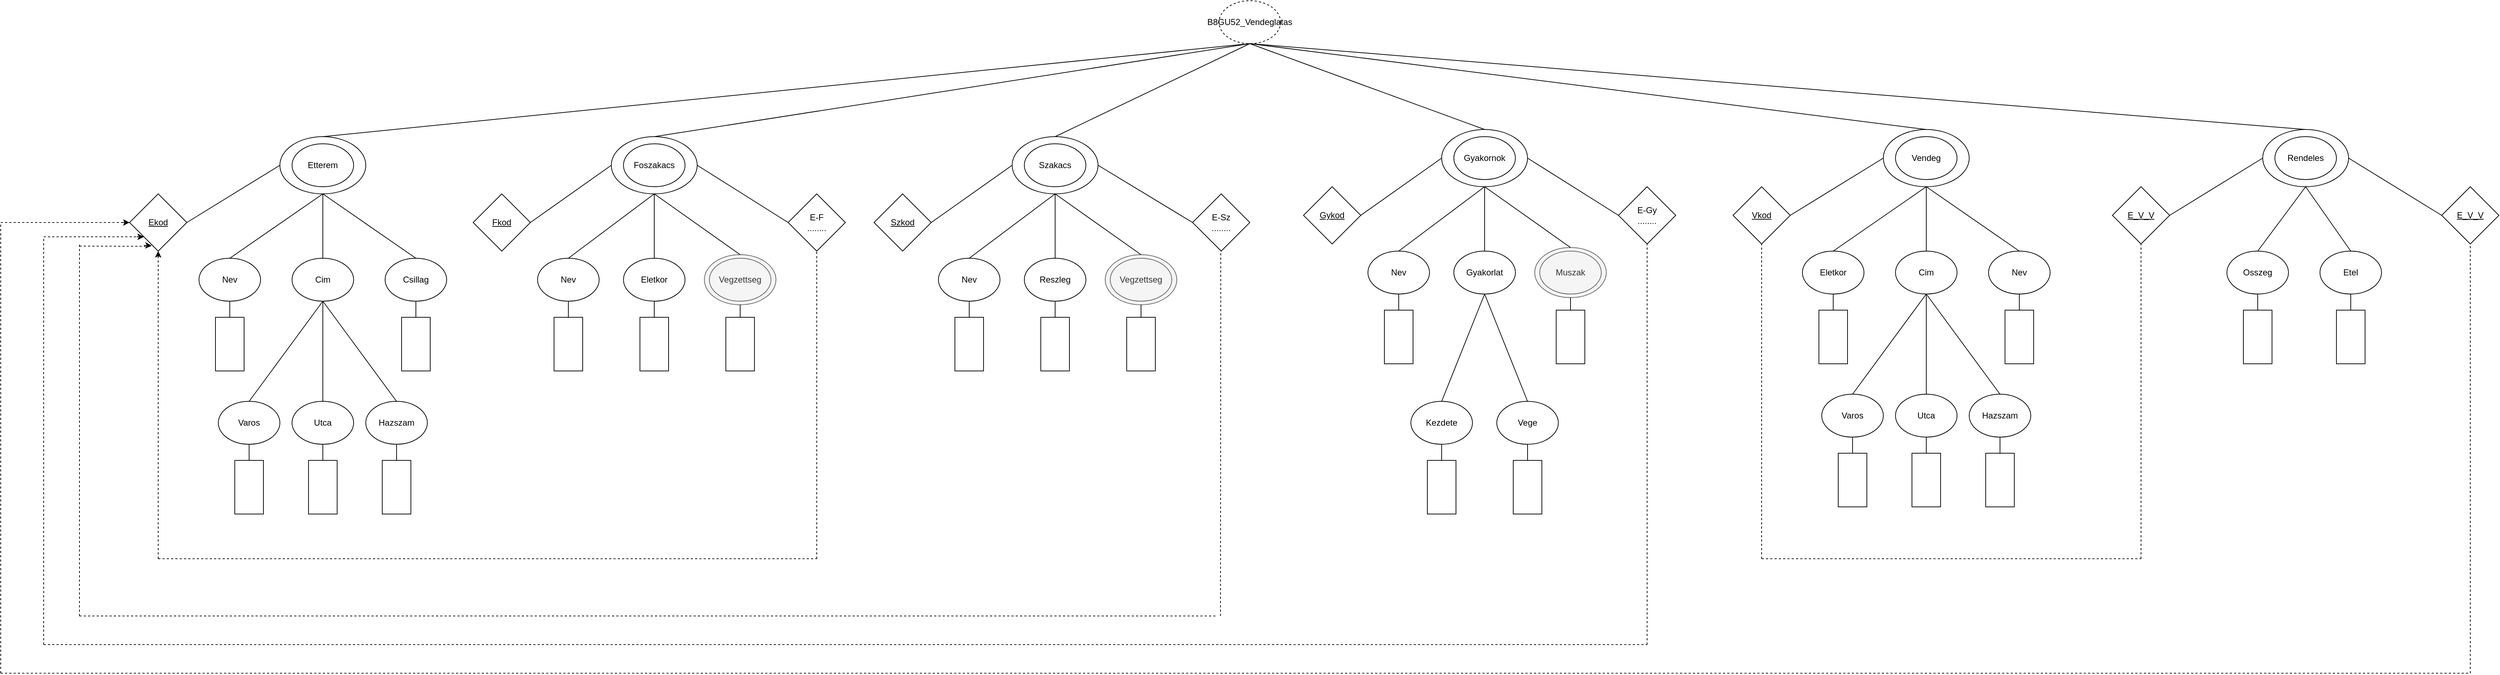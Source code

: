 <mxfile version="24.7.16">
  <diagram name="Page-1" id="vm6YEh82oOrSYQvgDtT3">
    <mxGraphModel dx="3475" dy="2425" grid="1" gridSize="10" guides="1" tooltips="1" connect="1" arrows="1" fold="1" page="1" pageScale="1" pageWidth="850" pageHeight="1100" math="0" shadow="0">
      <root>
        <mxCell id="0" />
        <mxCell id="1" parent="0" />
        <mxCell id="AZUPCOziI6SF9PpO8oum-77" value="Vegzettseg" style="ellipse;whiteSpace=wrap;html=1;shadow=0;fillColor=#f5f5f5;fontColor=#333333;strokeColor=#666666;" vertex="1" parent="1">
          <mxGeometry x="1073" y="295" width="100" height="70" as="geometry" />
        </mxCell>
        <mxCell id="AZUPCOziI6SF9PpO8oum-73" value="Vegzettseg" style="ellipse;whiteSpace=wrap;html=1;shadow=0;fillColor=#f5f5f5;fontColor=#333333;strokeColor=#666666;" vertex="1" parent="1">
          <mxGeometry x="513" y="295" width="100" height="70" as="geometry" />
        </mxCell>
        <mxCell id="AZUPCOziI6SF9PpO8oum-45" value="" style="ellipse;whiteSpace=wrap;html=1;" vertex="1" parent="1">
          <mxGeometry x="383" y="130" width="120" height="80" as="geometry" />
        </mxCell>
        <mxCell id="AZUPCOziI6SF9PpO8oum-28" value="" style="ellipse;whiteSpace=wrap;html=1;" vertex="1" parent="1">
          <mxGeometry x="-80" y="130" width="120" height="80" as="geometry" />
        </mxCell>
        <mxCell id="AZUPCOziI6SF9PpO8oum-1" value="B8GU52_Vendeglatas" style="ellipse;whiteSpace=wrap;html=1;dashed=1;" vertex="1" parent="1">
          <mxGeometry x="1232" y="-60" width="86" height="60" as="geometry" />
        </mxCell>
        <mxCell id="AZUPCOziI6SF9PpO8oum-3" value="&lt;u&gt;Ekod&lt;/u&gt;" style="rhombus;whiteSpace=wrap;html=1;" vertex="1" parent="1">
          <mxGeometry x="-290" y="210" width="80" height="80" as="geometry" />
        </mxCell>
        <mxCell id="AZUPCOziI6SF9PpO8oum-7" value="" style="rounded=0;whiteSpace=wrap;html=1;rotation=90;" vertex="1" parent="1">
          <mxGeometry x="-187.5" y="400" width="75" height="40" as="geometry" />
        </mxCell>
        <mxCell id="AZUPCOziI6SF9PpO8oum-12" value="Etterem" style="ellipse;whiteSpace=wrap;html=1;perimeterSpacing=0;strokeColor=default;" vertex="1" parent="1">
          <mxGeometry x="-63" y="140" width="86" height="60" as="geometry" />
        </mxCell>
        <mxCell id="AZUPCOziI6SF9PpO8oum-13" value="Nev" style="ellipse;whiteSpace=wrap;html=1;" vertex="1" parent="1">
          <mxGeometry x="-193" y="300" width="86" height="60" as="geometry" />
        </mxCell>
        <mxCell id="AZUPCOziI6SF9PpO8oum-14" value="Cim" style="ellipse;whiteSpace=wrap;html=1;" vertex="1" parent="1">
          <mxGeometry x="-63" y="300" width="86" height="60" as="geometry" />
        </mxCell>
        <mxCell id="AZUPCOziI6SF9PpO8oum-15" value="Csillag" style="ellipse;whiteSpace=wrap;html=1;" vertex="1" parent="1">
          <mxGeometry x="67" y="300" width="86" height="60" as="geometry" />
        </mxCell>
        <mxCell id="AZUPCOziI6SF9PpO8oum-16" value="Varos" style="ellipse;whiteSpace=wrap;html=1;" vertex="1" parent="1">
          <mxGeometry x="-166" y="500" width="86" height="60" as="geometry" />
        </mxCell>
        <mxCell id="AZUPCOziI6SF9PpO8oum-17" value="Utca" style="ellipse;whiteSpace=wrap;html=1;" vertex="1" parent="1">
          <mxGeometry x="-63" y="500" width="86" height="60" as="geometry" />
        </mxCell>
        <mxCell id="AZUPCOziI6SF9PpO8oum-18" value="Hazszam" style="ellipse;whiteSpace=wrap;html=1;" vertex="1" parent="1">
          <mxGeometry x="40" y="500" width="86" height="60" as="geometry" />
        </mxCell>
        <mxCell id="AZUPCOziI6SF9PpO8oum-19" value="" style="rounded=0;whiteSpace=wrap;html=1;rotation=90;" vertex="1" parent="1">
          <mxGeometry x="72.5" y="400" width="75" height="40" as="geometry" />
        </mxCell>
        <mxCell id="AZUPCOziI6SF9PpO8oum-20" value="" style="rounded=0;whiteSpace=wrap;html=1;rotation=90;" vertex="1" parent="1">
          <mxGeometry x="-160.5" y="600" width="75" height="40" as="geometry" />
        </mxCell>
        <mxCell id="AZUPCOziI6SF9PpO8oum-21" value="" style="rounded=0;whiteSpace=wrap;html=1;rotation=90;" vertex="1" parent="1">
          <mxGeometry x="-57.5" y="600" width="75" height="40" as="geometry" />
        </mxCell>
        <mxCell id="AZUPCOziI6SF9PpO8oum-22" value="" style="rounded=0;whiteSpace=wrap;html=1;rotation=90;" vertex="1" parent="1">
          <mxGeometry x="45.5" y="600" width="75" height="40" as="geometry" />
        </mxCell>
        <mxCell id="AZUPCOziI6SF9PpO8oum-24" value="" style="endArrow=none;html=1;rounded=0;entryX=0.5;entryY=1;entryDx=0;entryDy=0;exitX=0.5;exitY=0;exitDx=0;exitDy=0;" edge="1" parent="1" source="AZUPCOziI6SF9PpO8oum-28" target="AZUPCOziI6SF9PpO8oum-1">
          <mxGeometry width="50" height="50" relative="1" as="geometry">
            <mxPoint x="60" y="280" as="sourcePoint" />
            <mxPoint x="110" y="230" as="targetPoint" />
          </mxGeometry>
        </mxCell>
        <mxCell id="AZUPCOziI6SF9PpO8oum-29" value="" style="endArrow=none;html=1;rounded=0;exitX=0.5;exitY=0;exitDx=0;exitDy=0;entryX=0.5;entryY=1;entryDx=0;entryDy=0;" edge="1" parent="1" source="AZUPCOziI6SF9PpO8oum-13" target="AZUPCOziI6SF9PpO8oum-28">
          <mxGeometry width="50" height="50" relative="1" as="geometry">
            <mxPoint x="-20" y="280" as="sourcePoint" />
            <mxPoint x="30" y="230" as="targetPoint" />
          </mxGeometry>
        </mxCell>
        <mxCell id="AZUPCOziI6SF9PpO8oum-30" value="" style="endArrow=none;html=1;rounded=0;" edge="1" parent="1" source="AZUPCOziI6SF9PpO8oum-14">
          <mxGeometry width="50" height="50" relative="1" as="geometry">
            <mxPoint x="-30" y="290" as="sourcePoint" />
            <mxPoint x="-20" y="210" as="targetPoint" />
          </mxGeometry>
        </mxCell>
        <mxCell id="AZUPCOziI6SF9PpO8oum-31" value="" style="endArrow=none;html=1;rounded=0;entryX=0.5;entryY=1;entryDx=0;entryDy=0;exitX=0.5;exitY=0;exitDx=0;exitDy=0;" edge="1" parent="1" source="AZUPCOziI6SF9PpO8oum-15" target="AZUPCOziI6SF9PpO8oum-28">
          <mxGeometry width="50" height="50" relative="1" as="geometry">
            <mxPoint x="40" y="280" as="sourcePoint" />
            <mxPoint x="90" y="230" as="targetPoint" />
          </mxGeometry>
        </mxCell>
        <mxCell id="AZUPCOziI6SF9PpO8oum-32" value="" style="endArrow=none;html=1;rounded=0;entryX=0.5;entryY=1;entryDx=0;entryDy=0;exitX=0;exitY=0.5;exitDx=0;exitDy=0;" edge="1" parent="1" source="AZUPCOziI6SF9PpO8oum-7" target="AZUPCOziI6SF9PpO8oum-13">
          <mxGeometry width="50" height="50" relative="1" as="geometry">
            <mxPoint x="-270" y="440" as="sourcePoint" />
            <mxPoint x="-220" y="390" as="targetPoint" />
          </mxGeometry>
        </mxCell>
        <mxCell id="AZUPCOziI6SF9PpO8oum-33" value="" style="endArrow=none;html=1;rounded=0;entryX=0.5;entryY=1;entryDx=0;entryDy=0;exitX=0.5;exitY=0;exitDx=0;exitDy=0;" edge="1" parent="1" source="AZUPCOziI6SF9PpO8oum-17" target="AZUPCOziI6SF9PpO8oum-14">
          <mxGeometry width="50" height="50" relative="1" as="geometry">
            <mxPoint x="-30" y="450" as="sourcePoint" />
            <mxPoint x="20" y="400" as="targetPoint" />
          </mxGeometry>
        </mxCell>
        <mxCell id="AZUPCOziI6SF9PpO8oum-34" value="" style="endArrow=none;html=1;rounded=0;entryX=0.5;entryY=1;entryDx=0;entryDy=0;exitX=0;exitY=0.5;exitDx=0;exitDy=0;" edge="1" parent="1" source="AZUPCOziI6SF9PpO8oum-19" target="AZUPCOziI6SF9PpO8oum-15">
          <mxGeometry width="50" height="50" relative="1" as="geometry">
            <mxPoint x="20" y="460" as="sourcePoint" />
            <mxPoint x="70" y="410" as="targetPoint" />
          </mxGeometry>
        </mxCell>
        <mxCell id="AZUPCOziI6SF9PpO8oum-35" value="" style="endArrow=none;html=1;rounded=0;entryX=0.5;entryY=1;entryDx=0;entryDy=0;exitX=0;exitY=0.5;exitDx=0;exitDy=0;" edge="1" parent="1" source="AZUPCOziI6SF9PpO8oum-20" target="AZUPCOziI6SF9PpO8oum-16">
          <mxGeometry width="50" height="50" relative="1" as="geometry">
            <mxPoint x="-250" y="540" as="sourcePoint" />
            <mxPoint x="-200" y="490" as="targetPoint" />
          </mxGeometry>
        </mxCell>
        <mxCell id="AZUPCOziI6SF9PpO8oum-36" value="" style="endArrow=none;html=1;rounded=0;entryX=0.5;entryY=1;entryDx=0;entryDy=0;exitX=0;exitY=0.5;exitDx=0;exitDy=0;" edge="1" parent="1" source="AZUPCOziI6SF9PpO8oum-21" target="AZUPCOziI6SF9PpO8oum-17">
          <mxGeometry width="50" height="50" relative="1" as="geometry">
            <mxPoint x="-110" y="680" as="sourcePoint" />
            <mxPoint x="-60" y="630" as="targetPoint" />
          </mxGeometry>
        </mxCell>
        <mxCell id="AZUPCOziI6SF9PpO8oum-37" value="" style="endArrow=none;html=1;rounded=0;entryX=0.5;entryY=1;entryDx=0;entryDy=0;exitX=0;exitY=0.5;exitDx=0;exitDy=0;" edge="1" parent="1" source="AZUPCOziI6SF9PpO8oum-22" target="AZUPCOziI6SF9PpO8oum-18">
          <mxGeometry width="50" height="50" relative="1" as="geometry">
            <mxPoint x="130" y="690" as="sourcePoint" />
            <mxPoint x="180" y="640" as="targetPoint" />
          </mxGeometry>
        </mxCell>
        <mxCell id="AZUPCOziI6SF9PpO8oum-38" value="" style="endArrow=none;html=1;rounded=0;entryX=0;entryY=0.5;entryDx=0;entryDy=0;exitX=1;exitY=0.5;exitDx=0;exitDy=0;" edge="1" parent="1" source="AZUPCOziI6SF9PpO8oum-3" target="AZUPCOziI6SF9PpO8oum-28">
          <mxGeometry width="50" height="50" relative="1" as="geometry">
            <mxPoint x="-175" y="240" as="sourcePoint" />
            <mxPoint x="-125" y="190" as="targetPoint" />
          </mxGeometry>
        </mxCell>
        <mxCell id="AZUPCOziI6SF9PpO8oum-40" value="Foszakacs" style="ellipse;whiteSpace=wrap;html=1;" vertex="1" parent="1">
          <mxGeometry x="400" y="140" width="86" height="60" as="geometry" />
        </mxCell>
        <mxCell id="AZUPCOziI6SF9PpO8oum-41" value="&lt;u&gt;Fkod&lt;/u&gt;" style="rhombus;whiteSpace=wrap;html=1;" vertex="1" parent="1">
          <mxGeometry x="190" y="210" width="80" height="80" as="geometry" />
        </mxCell>
        <mxCell id="AZUPCOziI6SF9PpO8oum-42" value="Nev" style="ellipse;whiteSpace=wrap;html=1;" vertex="1" parent="1">
          <mxGeometry x="280" y="300" width="86" height="60" as="geometry" />
        </mxCell>
        <mxCell id="AZUPCOziI6SF9PpO8oum-43" value="Eletkor" style="ellipse;whiteSpace=wrap;html=1;" vertex="1" parent="1">
          <mxGeometry x="400" y="300" width="86" height="60" as="geometry" />
        </mxCell>
        <mxCell id="AZUPCOziI6SF9PpO8oum-44" value="Vegzettseg" style="ellipse;whiteSpace=wrap;html=1;shadow=0;fillColor=#f5f5f5;fontColor=#333333;strokeColor=#666666;" vertex="1" parent="1">
          <mxGeometry x="520" y="300" width="86" height="60" as="geometry" />
        </mxCell>
        <mxCell id="AZUPCOziI6SF9PpO8oum-46" value="" style="endArrow=none;html=1;rounded=0;exitX=1;exitY=0.5;exitDx=0;exitDy=0;entryX=0;entryY=0.5;entryDx=0;entryDy=0;" edge="1" parent="1" source="AZUPCOziI6SF9PpO8oum-41" target="AZUPCOziI6SF9PpO8oum-45">
          <mxGeometry width="50" height="50" relative="1" as="geometry">
            <mxPoint x="280" y="230" as="sourcePoint" />
            <mxPoint x="330" y="180" as="targetPoint" />
          </mxGeometry>
        </mxCell>
        <mxCell id="AZUPCOziI6SF9PpO8oum-47" value="" style="endArrow=none;html=1;rounded=0;exitX=0.5;exitY=0;exitDx=0;exitDy=0;entryX=0.5;entryY=1;entryDx=0;entryDy=0;" edge="1" parent="1" source="AZUPCOziI6SF9PpO8oum-42" target="AZUPCOziI6SF9PpO8oum-45">
          <mxGeometry width="50" height="50" relative="1" as="geometry">
            <mxPoint x="350" y="290" as="sourcePoint" />
            <mxPoint x="400" y="240" as="targetPoint" />
          </mxGeometry>
        </mxCell>
        <mxCell id="AZUPCOziI6SF9PpO8oum-49" value="" style="endArrow=none;html=1;rounded=0;exitX=0.5;exitY=0;exitDx=0;exitDy=0;entryX=0.5;entryY=1;entryDx=0;entryDy=0;" edge="1" parent="1" source="AZUPCOziI6SF9PpO8oum-43" target="AZUPCOziI6SF9PpO8oum-45">
          <mxGeometry width="50" height="50" relative="1" as="geometry">
            <mxPoint x="570" y="260" as="sourcePoint" />
            <mxPoint x="450" y="240" as="targetPoint" />
          </mxGeometry>
        </mxCell>
        <mxCell id="AZUPCOziI6SF9PpO8oum-50" value="" style="endArrow=none;html=1;rounded=0;exitX=0.5;exitY=1;exitDx=0;exitDy=0;entryX=0.5;entryY=0;entryDx=0;entryDy=0;" edge="1" parent="1" source="AZUPCOziI6SF9PpO8oum-45" target="AZUPCOziI6SF9PpO8oum-73">
          <mxGeometry width="50" height="50" relative="1" as="geometry">
            <mxPoint x="550" y="250" as="sourcePoint" />
            <mxPoint x="560" y="280" as="targetPoint" />
          </mxGeometry>
        </mxCell>
        <mxCell id="AZUPCOziI6SF9PpO8oum-51" value="" style="rounded=0;whiteSpace=wrap;html=1;rotation=90;" vertex="1" parent="1">
          <mxGeometry x="285.5" y="400" width="75" height="40" as="geometry" />
        </mxCell>
        <mxCell id="AZUPCOziI6SF9PpO8oum-52" value="" style="rounded=0;whiteSpace=wrap;html=1;rotation=90;" vertex="1" parent="1">
          <mxGeometry x="405.5" y="400" width="75" height="40" as="geometry" />
        </mxCell>
        <mxCell id="AZUPCOziI6SF9PpO8oum-53" value="" style="endArrow=none;html=1;rounded=0;entryX=0.5;entryY=1;entryDx=0;entryDy=0;exitX=0;exitY=0.5;exitDx=0;exitDy=0;" edge="1" parent="1" source="AZUPCOziI6SF9PpO8oum-51" target="AZUPCOziI6SF9PpO8oum-42">
          <mxGeometry width="50" height="50" relative="1" as="geometry">
            <mxPoint x="190" y="590" as="sourcePoint" />
            <mxPoint x="240" y="540" as="targetPoint" />
          </mxGeometry>
        </mxCell>
        <mxCell id="AZUPCOziI6SF9PpO8oum-54" value="" style="endArrow=none;html=1;rounded=0;entryX=0.5;entryY=1;entryDx=0;entryDy=0;exitX=0;exitY=0.5;exitDx=0;exitDy=0;" edge="1" parent="1" source="AZUPCOziI6SF9PpO8oum-52" target="AZUPCOziI6SF9PpO8oum-43">
          <mxGeometry width="50" height="50" relative="1" as="geometry">
            <mxPoint x="420" y="610" as="sourcePoint" />
            <mxPoint x="470" y="560" as="targetPoint" />
          </mxGeometry>
        </mxCell>
        <mxCell id="AZUPCOziI6SF9PpO8oum-55" value="" style="endArrow=none;html=1;rounded=0;entryX=0.5;entryY=1;entryDx=0;entryDy=0;exitX=0.5;exitY=0;exitDx=0;exitDy=0;" edge="1" parent="1" source="AZUPCOziI6SF9PpO8oum-16" target="AZUPCOziI6SF9PpO8oum-14">
          <mxGeometry width="50" height="50" relative="1" as="geometry">
            <mxPoint x="-90" y="480" as="sourcePoint" />
            <mxPoint x="-60" y="420" as="targetPoint" />
          </mxGeometry>
        </mxCell>
        <mxCell id="AZUPCOziI6SF9PpO8oum-56" value="" style="endArrow=none;html=1;rounded=0;entryX=0.5;entryY=1;entryDx=0;entryDy=0;exitX=0.5;exitY=0;exitDx=0;exitDy=0;" edge="1" parent="1" source="AZUPCOziI6SF9PpO8oum-18" target="AZUPCOziI6SF9PpO8oum-14">
          <mxGeometry width="50" height="50" relative="1" as="geometry">
            <mxPoint y="470" as="sourcePoint" />
            <mxPoint x="50" y="420" as="targetPoint" />
          </mxGeometry>
        </mxCell>
        <mxCell id="AZUPCOziI6SF9PpO8oum-57" value="" style="ellipse;whiteSpace=wrap;html=1;" vertex="1" parent="1">
          <mxGeometry x="943" y="130" width="120" height="80" as="geometry" />
        </mxCell>
        <mxCell id="AZUPCOziI6SF9PpO8oum-58" value="Szakacs" style="ellipse;whiteSpace=wrap;html=1;" vertex="1" parent="1">
          <mxGeometry x="960" y="140" width="86" height="60" as="geometry" />
        </mxCell>
        <mxCell id="AZUPCOziI6SF9PpO8oum-59" value="&lt;u&gt;Szkod&lt;/u&gt;" style="rhombus;whiteSpace=wrap;html=1;" vertex="1" parent="1">
          <mxGeometry x="750" y="210" width="80" height="80" as="geometry" />
        </mxCell>
        <mxCell id="AZUPCOziI6SF9PpO8oum-60" value="Nev" style="ellipse;whiteSpace=wrap;html=1;" vertex="1" parent="1">
          <mxGeometry x="840" y="300" width="86" height="60" as="geometry" />
        </mxCell>
        <mxCell id="AZUPCOziI6SF9PpO8oum-61" value="Reszleg" style="ellipse;whiteSpace=wrap;html=1;" vertex="1" parent="1">
          <mxGeometry x="960" y="300" width="86" height="60" as="geometry" />
        </mxCell>
        <mxCell id="AZUPCOziI6SF9PpO8oum-62" value="Vegzettseg" style="ellipse;whiteSpace=wrap;html=1;shadow=0;fillColor=#f5f5f5;fontColor=#333333;strokeColor=#666666;" vertex="1" parent="1">
          <mxGeometry x="1080" y="300" width="86" height="60" as="geometry" />
        </mxCell>
        <mxCell id="AZUPCOziI6SF9PpO8oum-63" value="" style="endArrow=none;html=1;rounded=0;exitX=1;exitY=0.5;exitDx=0;exitDy=0;entryX=0;entryY=0.5;entryDx=0;entryDy=0;" edge="1" parent="1" source="AZUPCOziI6SF9PpO8oum-59" target="AZUPCOziI6SF9PpO8oum-57">
          <mxGeometry width="50" height="50" relative="1" as="geometry">
            <mxPoint x="840" y="230" as="sourcePoint" />
            <mxPoint x="890" y="180" as="targetPoint" />
          </mxGeometry>
        </mxCell>
        <mxCell id="AZUPCOziI6SF9PpO8oum-64" value="" style="endArrow=none;html=1;rounded=0;exitX=0.5;exitY=0;exitDx=0;exitDy=0;entryX=0.5;entryY=1;entryDx=0;entryDy=0;" edge="1" parent="1" source="AZUPCOziI6SF9PpO8oum-60" target="AZUPCOziI6SF9PpO8oum-57">
          <mxGeometry width="50" height="50" relative="1" as="geometry">
            <mxPoint x="910" y="290" as="sourcePoint" />
            <mxPoint x="960" y="240" as="targetPoint" />
          </mxGeometry>
        </mxCell>
        <mxCell id="AZUPCOziI6SF9PpO8oum-65" value="" style="endArrow=none;html=1;rounded=0;exitX=0.5;exitY=0;exitDx=0;exitDy=0;entryX=0.5;entryY=1;entryDx=0;entryDy=0;" edge="1" parent="1" source="AZUPCOziI6SF9PpO8oum-61" target="AZUPCOziI6SF9PpO8oum-57">
          <mxGeometry width="50" height="50" relative="1" as="geometry">
            <mxPoint x="1130" y="260" as="sourcePoint" />
            <mxPoint x="1010" y="240" as="targetPoint" />
          </mxGeometry>
        </mxCell>
        <mxCell id="AZUPCOziI6SF9PpO8oum-66" value="" style="endArrow=none;html=1;rounded=0;exitX=0.5;exitY=1;exitDx=0;exitDy=0;entryX=0.5;entryY=0;entryDx=0;entryDy=0;" edge="1" parent="1" source="AZUPCOziI6SF9PpO8oum-57" target="AZUPCOziI6SF9PpO8oum-77">
          <mxGeometry width="50" height="50" relative="1" as="geometry">
            <mxPoint x="1110" y="250" as="sourcePoint" />
            <mxPoint x="1130" y="250" as="targetPoint" />
          </mxGeometry>
        </mxCell>
        <mxCell id="AZUPCOziI6SF9PpO8oum-67" value="" style="rounded=0;whiteSpace=wrap;html=1;rotation=90;" vertex="1" parent="1">
          <mxGeometry x="845.5" y="400" width="75" height="40" as="geometry" />
        </mxCell>
        <mxCell id="AZUPCOziI6SF9PpO8oum-68" value="" style="rounded=0;whiteSpace=wrap;html=1;rotation=90;" vertex="1" parent="1">
          <mxGeometry x="965.5" y="400" width="75" height="40" as="geometry" />
        </mxCell>
        <mxCell id="AZUPCOziI6SF9PpO8oum-69" value="" style="endArrow=none;html=1;rounded=0;entryX=0.5;entryY=1;entryDx=0;entryDy=0;exitX=0;exitY=0.5;exitDx=0;exitDy=0;" edge="1" parent="1" source="AZUPCOziI6SF9PpO8oum-67" target="AZUPCOziI6SF9PpO8oum-60">
          <mxGeometry width="50" height="50" relative="1" as="geometry">
            <mxPoint x="750" y="590" as="sourcePoint" />
            <mxPoint x="800" y="540" as="targetPoint" />
          </mxGeometry>
        </mxCell>
        <mxCell id="AZUPCOziI6SF9PpO8oum-70" value="" style="endArrow=none;html=1;rounded=0;entryX=0.5;entryY=1;entryDx=0;entryDy=0;exitX=0;exitY=0.5;exitDx=0;exitDy=0;" edge="1" parent="1" source="AZUPCOziI6SF9PpO8oum-68" target="AZUPCOziI6SF9PpO8oum-61">
          <mxGeometry width="50" height="50" relative="1" as="geometry">
            <mxPoint x="980" y="610" as="sourcePoint" />
            <mxPoint x="1030" y="560" as="targetPoint" />
          </mxGeometry>
        </mxCell>
        <mxCell id="AZUPCOziI6SF9PpO8oum-71" value="" style="rounded=0;whiteSpace=wrap;html=1;rotation=90;" vertex="1" parent="1">
          <mxGeometry x="525.5" y="400" width="75" height="40" as="geometry" />
        </mxCell>
        <mxCell id="AZUPCOziI6SF9PpO8oum-72" value="" style="endArrow=none;html=1;rounded=0;entryX=0.5;entryY=1;entryDx=0;entryDy=0;exitX=0;exitY=0.5;exitDx=0;exitDy=0;" edge="1" parent="1" source="AZUPCOziI6SF9PpO8oum-71" target="AZUPCOziI6SF9PpO8oum-73">
          <mxGeometry width="50" height="50" relative="1" as="geometry">
            <mxPoint x="500" y="390" as="sourcePoint" />
            <mxPoint x="520" y="383" as="targetPoint" />
          </mxGeometry>
        </mxCell>
        <mxCell id="AZUPCOziI6SF9PpO8oum-75" value="E-F&lt;br&gt;........" style="rhombus;whiteSpace=wrap;html=1;fontStyle=0" vertex="1" parent="1">
          <mxGeometry x="630" y="210" width="80" height="80" as="geometry" />
        </mxCell>
        <mxCell id="AZUPCOziI6SF9PpO8oum-76" value="" style="endArrow=none;html=1;rounded=0;exitX=1;exitY=0.5;exitDx=0;exitDy=0;entryX=0;entryY=0.5;entryDx=0;entryDy=0;" edge="1" parent="1" source="AZUPCOziI6SF9PpO8oum-45" target="AZUPCOziI6SF9PpO8oum-75">
          <mxGeometry width="50" height="50" relative="1" as="geometry">
            <mxPoint x="550" y="250" as="sourcePoint" />
            <mxPoint x="600" y="200" as="targetPoint" />
          </mxGeometry>
        </mxCell>
        <mxCell id="AZUPCOziI6SF9PpO8oum-78" value="" style="rounded=0;whiteSpace=wrap;html=1;rotation=90;" vertex="1" parent="1">
          <mxGeometry x="1085.5" y="400" width="75" height="40" as="geometry" />
        </mxCell>
        <mxCell id="AZUPCOziI6SF9PpO8oum-79" value="" style="endArrow=none;html=1;rounded=0;entryX=0.5;entryY=1;entryDx=0;entryDy=0;exitX=0;exitY=0.5;exitDx=0;exitDy=0;" edge="1" parent="1" source="AZUPCOziI6SF9PpO8oum-78" target="AZUPCOziI6SF9PpO8oum-77">
          <mxGeometry width="50" height="50" relative="1" as="geometry">
            <mxPoint x="1030" y="540" as="sourcePoint" />
            <mxPoint x="1080" y="490" as="targetPoint" />
          </mxGeometry>
        </mxCell>
        <mxCell id="AZUPCOziI6SF9PpO8oum-84" value="" style="endArrow=none;dashed=1;html=1;rounded=0;entryX=0.5;entryY=1;entryDx=0;entryDy=0;" edge="1" parent="1" target="AZUPCOziI6SF9PpO8oum-75">
          <mxGeometry width="50" height="50" relative="1" as="geometry">
            <mxPoint x="670" y="720" as="sourcePoint" />
            <mxPoint x="670" y="580" as="targetPoint" />
          </mxGeometry>
        </mxCell>
        <mxCell id="AZUPCOziI6SF9PpO8oum-85" value="" style="endArrow=none;dashed=1;html=1;rounded=0;" edge="1" parent="1">
          <mxGeometry width="50" height="50" relative="1" as="geometry">
            <mxPoint x="-250" y="720" as="sourcePoint" />
            <mxPoint x="670" y="720" as="targetPoint" />
          </mxGeometry>
        </mxCell>
        <mxCell id="AZUPCOziI6SF9PpO8oum-86" value="" style="endArrow=none;dashed=1;html=1;rounded=0;entryX=0.5;entryY=1;entryDx=0;entryDy=0;verticalAlign=middle;" edge="1" parent="1" target="AZUPCOziI6SF9PpO8oum-3">
          <mxGeometry width="50" height="50" relative="1" as="geometry">
            <mxPoint x="-250" y="720" as="sourcePoint" />
            <mxPoint x="-360" y="640" as="targetPoint" />
          </mxGeometry>
        </mxCell>
        <mxCell id="AZUPCOziI6SF9PpO8oum-87" value="" style="endArrow=classic;html=1;rounded=0;entryX=0.5;entryY=1;entryDx=0;entryDy=0;" edge="1" parent="1" target="AZUPCOziI6SF9PpO8oum-3">
          <mxGeometry width="50" height="50" relative="1" as="geometry">
            <mxPoint x="-250" y="300" as="sourcePoint" />
            <mxPoint x="-330" y="320" as="targetPoint" />
          </mxGeometry>
        </mxCell>
        <mxCell id="AZUPCOziI6SF9PpO8oum-88" value="Vegzettseg" style="ellipse;whiteSpace=wrap;html=1;shadow=0;fillColor=#f5f5f5;fontColor=#333333;strokeColor=#666666;" vertex="1" parent="1">
          <mxGeometry x="1673" y="285" width="100" height="70" as="geometry" />
        </mxCell>
        <mxCell id="AZUPCOziI6SF9PpO8oum-89" value="" style="ellipse;whiteSpace=wrap;html=1;" vertex="1" parent="1">
          <mxGeometry x="1543" y="120" width="120" height="80" as="geometry" />
        </mxCell>
        <mxCell id="AZUPCOziI6SF9PpO8oum-90" value="Gyakornok" style="ellipse;whiteSpace=wrap;html=1;" vertex="1" parent="1">
          <mxGeometry x="1560" y="130" width="86" height="60" as="geometry" />
        </mxCell>
        <mxCell id="AZUPCOziI6SF9PpO8oum-91" value="&lt;u&gt;Gykod&lt;/u&gt;" style="rhombus;whiteSpace=wrap;html=1;" vertex="1" parent="1">
          <mxGeometry x="1350" y="200" width="80" height="80" as="geometry" />
        </mxCell>
        <mxCell id="AZUPCOziI6SF9PpO8oum-92" value="Nev" style="ellipse;whiteSpace=wrap;html=1;" vertex="1" parent="1">
          <mxGeometry x="1440" y="290" width="86" height="60" as="geometry" />
        </mxCell>
        <mxCell id="AZUPCOziI6SF9PpO8oum-93" value="Gyakorlat" style="ellipse;whiteSpace=wrap;html=1;" vertex="1" parent="1">
          <mxGeometry x="1560" y="290" width="86" height="60" as="geometry" />
        </mxCell>
        <mxCell id="AZUPCOziI6SF9PpO8oum-94" value="Muszak" style="ellipse;whiteSpace=wrap;html=1;shadow=0;fillColor=#f5f5f5;fontColor=#333333;strokeColor=#666666;" vertex="1" parent="1">
          <mxGeometry x="1680" y="290" width="86" height="60" as="geometry" />
        </mxCell>
        <mxCell id="AZUPCOziI6SF9PpO8oum-95" value="" style="endArrow=none;html=1;rounded=0;exitX=1;exitY=0.5;exitDx=0;exitDy=0;entryX=0;entryY=0.5;entryDx=0;entryDy=0;" edge="1" parent="1" source="AZUPCOziI6SF9PpO8oum-91" target="AZUPCOziI6SF9PpO8oum-89">
          <mxGeometry width="50" height="50" relative="1" as="geometry">
            <mxPoint x="1440" y="220" as="sourcePoint" />
            <mxPoint x="1490" y="170" as="targetPoint" />
          </mxGeometry>
        </mxCell>
        <mxCell id="AZUPCOziI6SF9PpO8oum-96" value="" style="endArrow=none;html=1;rounded=0;exitX=0.5;exitY=0;exitDx=0;exitDy=0;entryX=0.5;entryY=1;entryDx=0;entryDy=0;" edge="1" parent="1" source="AZUPCOziI6SF9PpO8oum-92" target="AZUPCOziI6SF9PpO8oum-89">
          <mxGeometry width="50" height="50" relative="1" as="geometry">
            <mxPoint x="1510" y="280" as="sourcePoint" />
            <mxPoint x="1560" y="230" as="targetPoint" />
          </mxGeometry>
        </mxCell>
        <mxCell id="AZUPCOziI6SF9PpO8oum-97" value="" style="endArrow=none;html=1;rounded=0;exitX=0.5;exitY=0;exitDx=0;exitDy=0;entryX=0.5;entryY=1;entryDx=0;entryDy=0;" edge="1" parent="1" source="AZUPCOziI6SF9PpO8oum-93" target="AZUPCOziI6SF9PpO8oum-89">
          <mxGeometry width="50" height="50" relative="1" as="geometry">
            <mxPoint x="1730" y="250" as="sourcePoint" />
            <mxPoint x="1610" y="230" as="targetPoint" />
          </mxGeometry>
        </mxCell>
        <mxCell id="AZUPCOziI6SF9PpO8oum-98" value="" style="endArrow=none;html=1;rounded=0;exitX=0.5;exitY=1;exitDx=0;exitDy=0;entryX=0.5;entryY=0;entryDx=0;entryDy=0;" edge="1" parent="1" source="AZUPCOziI6SF9PpO8oum-89" target="AZUPCOziI6SF9PpO8oum-88">
          <mxGeometry width="50" height="50" relative="1" as="geometry">
            <mxPoint x="1710" y="240" as="sourcePoint" />
            <mxPoint x="1730" y="240" as="targetPoint" />
          </mxGeometry>
        </mxCell>
        <mxCell id="AZUPCOziI6SF9PpO8oum-99" value="" style="rounded=0;whiteSpace=wrap;html=1;rotation=90;" vertex="1" parent="1">
          <mxGeometry x="1445.5" y="390" width="75" height="40" as="geometry" />
        </mxCell>
        <mxCell id="AZUPCOziI6SF9PpO8oum-101" value="" style="endArrow=none;html=1;rounded=0;entryX=0.5;entryY=1;entryDx=0;entryDy=0;exitX=0;exitY=0.5;exitDx=0;exitDy=0;" edge="1" parent="1" source="AZUPCOziI6SF9PpO8oum-99" target="AZUPCOziI6SF9PpO8oum-92">
          <mxGeometry width="50" height="50" relative="1" as="geometry">
            <mxPoint x="1350" y="580" as="sourcePoint" />
            <mxPoint x="1400" y="530" as="targetPoint" />
          </mxGeometry>
        </mxCell>
        <mxCell id="AZUPCOziI6SF9PpO8oum-102" value="" style="endArrow=none;html=1;rounded=0;entryX=0.5;entryY=1;entryDx=0;entryDy=0;exitX=0.5;exitY=0;exitDx=0;exitDy=0;" edge="1" parent="1" source="AZUPCOziI6SF9PpO8oum-113" target="AZUPCOziI6SF9PpO8oum-93">
          <mxGeometry width="50" height="50" relative="1" as="geometry">
            <mxPoint x="1603" y="372.5" as="sourcePoint" />
            <mxPoint x="1630" y="550" as="targetPoint" />
          </mxGeometry>
        </mxCell>
        <mxCell id="AZUPCOziI6SF9PpO8oum-103" value="" style="rounded=0;whiteSpace=wrap;html=1;rotation=90;" vertex="1" parent="1">
          <mxGeometry x="1685.5" y="390" width="75" height="40" as="geometry" />
        </mxCell>
        <mxCell id="AZUPCOziI6SF9PpO8oum-104" value="" style="endArrow=none;html=1;rounded=0;entryX=0.5;entryY=1;entryDx=0;entryDy=0;exitX=0;exitY=0.5;exitDx=0;exitDy=0;" edge="1" parent="1" source="AZUPCOziI6SF9PpO8oum-103" target="AZUPCOziI6SF9PpO8oum-88">
          <mxGeometry width="50" height="50" relative="1" as="geometry">
            <mxPoint x="1630" y="530" as="sourcePoint" />
            <mxPoint x="1680" y="480" as="targetPoint" />
          </mxGeometry>
        </mxCell>
        <mxCell id="AZUPCOziI6SF9PpO8oum-105" value="&lt;span&gt;E-Sz&lt;/span&gt;&lt;div&gt;&lt;span&gt;........&lt;/span&gt;&lt;/div&gt;" style="rhombus;whiteSpace=wrap;html=1;fontStyle=0" vertex="1" parent="1">
          <mxGeometry x="1195" y="210" width="80" height="80" as="geometry" />
        </mxCell>
        <mxCell id="AZUPCOziI6SF9PpO8oum-106" value="" style="endArrow=none;html=1;rounded=0;exitX=1;exitY=0.5;exitDx=0;exitDy=0;entryX=0;entryY=0.5;entryDx=0;entryDy=0;" edge="1" parent="1" source="AZUPCOziI6SF9PpO8oum-57" target="AZUPCOziI6SF9PpO8oum-105">
          <mxGeometry width="50" height="50" relative="1" as="geometry">
            <mxPoint x="1090" y="320" as="sourcePoint" />
            <mxPoint x="1140" y="270" as="targetPoint" />
          </mxGeometry>
        </mxCell>
        <mxCell id="AZUPCOziI6SF9PpO8oum-107" value="" style="endArrow=none;dashed=1;html=1;rounded=0;entryX=0.5;entryY=1;entryDx=0;entryDy=0;" edge="1" parent="1">
          <mxGeometry width="50" height="50" relative="1" as="geometry">
            <mxPoint x="1234" y="800" as="sourcePoint" />
            <mxPoint x="1234.41" y="290" as="targetPoint" />
          </mxGeometry>
        </mxCell>
        <mxCell id="AZUPCOziI6SF9PpO8oum-108" value="" style="endArrow=none;dashed=1;html=1;rounded=0;" edge="1" parent="1">
          <mxGeometry width="50" height="50" relative="1" as="geometry">
            <mxPoint x="-360" y="800" as="sourcePoint" />
            <mxPoint x="1230" y="800" as="targetPoint" />
          </mxGeometry>
        </mxCell>
        <mxCell id="AZUPCOziI6SF9PpO8oum-109" value="" style="endArrow=none;dashed=1;html=1;rounded=0;verticalAlign=middle;" edge="1" parent="1">
          <mxGeometry width="50" height="50" relative="1" as="geometry">
            <mxPoint x="-360" y="800" as="sourcePoint" />
            <mxPoint x="-360" y="280" as="targetPoint" />
          </mxGeometry>
        </mxCell>
        <mxCell id="AZUPCOziI6SF9PpO8oum-110" value="" style="endArrow=none;dashed=1;html=1;rounded=0;entryX=0.392;entryY=0.917;entryDx=0;entryDy=0;entryPerimeter=0;" edge="1" parent="1" target="AZUPCOziI6SF9PpO8oum-3">
          <mxGeometry width="50" height="50" relative="1" as="geometry">
            <mxPoint x="-360" y="283" as="sourcePoint" />
            <mxPoint x="-290" y="285" as="targetPoint" />
          </mxGeometry>
        </mxCell>
        <mxCell id="AZUPCOziI6SF9PpO8oum-112" value="" style="endArrow=classic;html=1;rounded=0;entryX=0.387;entryY=0.904;entryDx=0;entryDy=0;entryPerimeter=0;" edge="1" parent="1" target="AZUPCOziI6SF9PpO8oum-3">
          <mxGeometry width="50" height="50" relative="1" as="geometry">
            <mxPoint x="-270" y="282" as="sourcePoint" />
            <mxPoint x="-240" y="300" as="targetPoint" />
          </mxGeometry>
        </mxCell>
        <mxCell id="AZUPCOziI6SF9PpO8oum-113" value="Kezdete" style="ellipse;whiteSpace=wrap;html=1;" vertex="1" parent="1">
          <mxGeometry x="1500" y="500" width="86" height="60" as="geometry" />
        </mxCell>
        <mxCell id="AZUPCOziI6SF9PpO8oum-114" value="Vege" style="ellipse;whiteSpace=wrap;html=1;" vertex="1" parent="1">
          <mxGeometry x="1620" y="500" width="86" height="60" as="geometry" />
        </mxCell>
        <mxCell id="AZUPCOziI6SF9PpO8oum-115" value="" style="endArrow=none;html=1;rounded=0;entryX=0.5;entryY=1;entryDx=0;entryDy=0;exitX=0.5;exitY=0;exitDx=0;exitDy=0;" edge="1" parent="1" source="AZUPCOziI6SF9PpO8oum-114" target="AZUPCOziI6SF9PpO8oum-93">
          <mxGeometry width="50" height="50" relative="1" as="geometry">
            <mxPoint x="1590" y="470" as="sourcePoint" />
            <mxPoint x="1640" y="420" as="targetPoint" />
          </mxGeometry>
        </mxCell>
        <mxCell id="AZUPCOziI6SF9PpO8oum-116" value="" style="rounded=0;whiteSpace=wrap;html=1;rotation=90;" vertex="1" parent="1">
          <mxGeometry x="1505.5" y="600" width="75" height="40" as="geometry" />
        </mxCell>
        <mxCell id="AZUPCOziI6SF9PpO8oum-117" value="" style="rounded=0;whiteSpace=wrap;html=1;rotation=90;" vertex="1" parent="1">
          <mxGeometry x="1625.5" y="600" width="75" height="40" as="geometry" />
        </mxCell>
        <mxCell id="AZUPCOziI6SF9PpO8oum-118" value="" style="endArrow=none;html=1;rounded=0;entryX=0.5;entryY=1;entryDx=0;entryDy=0;exitX=0;exitY=0.5;exitDx=0;exitDy=0;" edge="1" parent="1" source="AZUPCOziI6SF9PpO8oum-116" target="AZUPCOziI6SF9PpO8oum-113">
          <mxGeometry width="50" height="50" relative="1" as="geometry">
            <mxPoint x="1400" y="680" as="sourcePoint" />
            <mxPoint x="1450" y="630" as="targetPoint" />
          </mxGeometry>
        </mxCell>
        <mxCell id="AZUPCOziI6SF9PpO8oum-119" value="" style="endArrow=none;html=1;rounded=0;entryX=0.5;entryY=1;entryDx=0;entryDy=0;exitX=0;exitY=0.5;exitDx=0;exitDy=0;" edge="1" parent="1" source="AZUPCOziI6SF9PpO8oum-117" target="AZUPCOziI6SF9PpO8oum-114">
          <mxGeometry width="50" height="50" relative="1" as="geometry">
            <mxPoint x="1590" y="720" as="sourcePoint" />
            <mxPoint x="1640" y="670" as="targetPoint" />
          </mxGeometry>
        </mxCell>
        <mxCell id="AZUPCOziI6SF9PpO8oum-120" value="&lt;span&gt;E-Gy&lt;/span&gt;&lt;div&gt;&lt;span&gt;........&lt;/span&gt;&lt;/div&gt;" style="rhombus;whiteSpace=wrap;html=1;fontStyle=0" vertex="1" parent="1">
          <mxGeometry x="1790" y="200" width="80" height="80" as="geometry" />
        </mxCell>
        <mxCell id="AZUPCOziI6SF9PpO8oum-121" value="" style="endArrow=none;html=1;rounded=0;exitX=1;exitY=0.5;exitDx=0;exitDy=0;entryX=0;entryY=0.5;entryDx=0;entryDy=0;" edge="1" parent="1" source="AZUPCOziI6SF9PpO8oum-89" target="AZUPCOziI6SF9PpO8oum-120">
          <mxGeometry width="50" height="50" relative="1" as="geometry">
            <mxPoint x="1710" y="250" as="sourcePoint" />
            <mxPoint x="1760" y="200" as="targetPoint" />
          </mxGeometry>
        </mxCell>
        <mxCell id="AZUPCOziI6SF9PpO8oum-122" value="" style="endArrow=none;dashed=1;html=1;rounded=0;entryX=0.5;entryY=1;entryDx=0;entryDy=0;" edge="1" parent="1" target="AZUPCOziI6SF9PpO8oum-120">
          <mxGeometry width="50" height="50" relative="1" as="geometry">
            <mxPoint x="1830" y="840" as="sourcePoint" />
            <mxPoint x="1830.41" y="300" as="targetPoint" />
          </mxGeometry>
        </mxCell>
        <mxCell id="AZUPCOziI6SF9PpO8oum-123" value="" style="endArrow=none;dashed=1;html=1;rounded=0;" edge="1" parent="1">
          <mxGeometry width="50" height="50" relative="1" as="geometry">
            <mxPoint x="-410" y="840" as="sourcePoint" />
            <mxPoint x="1830" y="840" as="targetPoint" />
          </mxGeometry>
        </mxCell>
        <mxCell id="AZUPCOziI6SF9PpO8oum-124" value="" style="endArrow=none;dashed=1;html=1;rounded=0;verticalAlign=middle;" edge="1" parent="1">
          <mxGeometry width="50" height="50" relative="1" as="geometry">
            <mxPoint x="-410" y="840" as="sourcePoint" />
            <mxPoint x="-410" y="270" as="targetPoint" />
          </mxGeometry>
        </mxCell>
        <mxCell id="AZUPCOziI6SF9PpO8oum-125" value="" style="endArrow=none;dashed=1;html=1;rounded=0;entryX=0;entryY=1;entryDx=0;entryDy=0;" edge="1" parent="1" target="AZUPCOziI6SF9PpO8oum-3">
          <mxGeometry width="50" height="50" relative="1" as="geometry">
            <mxPoint x="-410" y="270" as="sourcePoint" />
            <mxPoint x="-309" y="270" as="targetPoint" />
          </mxGeometry>
        </mxCell>
        <mxCell id="AZUPCOziI6SF9PpO8oum-126" value="" style="endArrow=classic;html=1;rounded=0;entryX=0;entryY=1;entryDx=0;entryDy=0;" edge="1" parent="1" target="AZUPCOziI6SF9PpO8oum-3">
          <mxGeometry width="50" height="50" relative="1" as="geometry">
            <mxPoint x="-280" y="270" as="sourcePoint" />
            <mxPoint x="-249" y="292" as="targetPoint" />
          </mxGeometry>
        </mxCell>
        <mxCell id="AZUPCOziI6SF9PpO8oum-127" value="" style="ellipse;whiteSpace=wrap;html=1;" vertex="1" parent="1">
          <mxGeometry x="2160" y="120" width="120" height="80" as="geometry" />
        </mxCell>
        <mxCell id="AZUPCOziI6SF9PpO8oum-128" value="&lt;u&gt;Vkod&lt;/u&gt;" style="rhombus;whiteSpace=wrap;html=1;" vertex="1" parent="1">
          <mxGeometry x="1950" y="200" width="80" height="80" as="geometry" />
        </mxCell>
        <mxCell id="AZUPCOziI6SF9PpO8oum-129" value="" style="rounded=0;whiteSpace=wrap;html=1;rotation=90;" vertex="1" parent="1">
          <mxGeometry x="2052.5" y="390" width="75" height="40" as="geometry" />
        </mxCell>
        <mxCell id="AZUPCOziI6SF9PpO8oum-130" value="Vendeg" style="ellipse;whiteSpace=wrap;html=1;perimeterSpacing=0;strokeColor=default;" vertex="1" parent="1">
          <mxGeometry x="2177" y="130" width="86" height="60" as="geometry" />
        </mxCell>
        <mxCell id="AZUPCOziI6SF9PpO8oum-131" value="Eletkor" style="ellipse;whiteSpace=wrap;html=1;" vertex="1" parent="1">
          <mxGeometry x="2047" y="290" width="86" height="60" as="geometry" />
        </mxCell>
        <mxCell id="AZUPCOziI6SF9PpO8oum-132" value="Cim" style="ellipse;whiteSpace=wrap;html=1;" vertex="1" parent="1">
          <mxGeometry x="2177" y="290" width="86" height="60" as="geometry" />
        </mxCell>
        <mxCell id="AZUPCOziI6SF9PpO8oum-133" value="Nev" style="ellipse;whiteSpace=wrap;html=1;" vertex="1" parent="1">
          <mxGeometry x="2307" y="290" width="86" height="60" as="geometry" />
        </mxCell>
        <mxCell id="AZUPCOziI6SF9PpO8oum-134" value="Varos" style="ellipse;whiteSpace=wrap;html=1;" vertex="1" parent="1">
          <mxGeometry x="2074" y="490" width="86" height="60" as="geometry" />
        </mxCell>
        <mxCell id="AZUPCOziI6SF9PpO8oum-135" value="Utca" style="ellipse;whiteSpace=wrap;html=1;" vertex="1" parent="1">
          <mxGeometry x="2177" y="490" width="86" height="60" as="geometry" />
        </mxCell>
        <mxCell id="AZUPCOziI6SF9PpO8oum-136" value="Hazszam" style="ellipse;whiteSpace=wrap;html=1;" vertex="1" parent="1">
          <mxGeometry x="2280" y="490" width="86" height="60" as="geometry" />
        </mxCell>
        <mxCell id="AZUPCOziI6SF9PpO8oum-137" value="" style="rounded=0;whiteSpace=wrap;html=1;rotation=90;" vertex="1" parent="1">
          <mxGeometry x="2312.5" y="390" width="75" height="40" as="geometry" />
        </mxCell>
        <mxCell id="AZUPCOziI6SF9PpO8oum-138" value="" style="rounded=0;whiteSpace=wrap;html=1;rotation=90;" vertex="1" parent="1">
          <mxGeometry x="2079.5" y="590" width="75" height="40" as="geometry" />
        </mxCell>
        <mxCell id="AZUPCOziI6SF9PpO8oum-139" value="" style="rounded=0;whiteSpace=wrap;html=1;rotation=90;" vertex="1" parent="1">
          <mxGeometry x="2182.5" y="590" width="75" height="40" as="geometry" />
        </mxCell>
        <mxCell id="AZUPCOziI6SF9PpO8oum-140" value="" style="rounded=0;whiteSpace=wrap;html=1;rotation=90;" vertex="1" parent="1">
          <mxGeometry x="2285.5" y="590" width="75" height="40" as="geometry" />
        </mxCell>
        <mxCell id="AZUPCOziI6SF9PpO8oum-141" value="" style="endArrow=none;html=1;rounded=0;exitX=0.5;exitY=0;exitDx=0;exitDy=0;entryX=0.5;entryY=1;entryDx=0;entryDy=0;" edge="1" parent="1" source="AZUPCOziI6SF9PpO8oum-131" target="AZUPCOziI6SF9PpO8oum-127">
          <mxGeometry width="50" height="50" relative="1" as="geometry">
            <mxPoint x="2220" y="270" as="sourcePoint" />
            <mxPoint x="2270" y="220" as="targetPoint" />
          </mxGeometry>
        </mxCell>
        <mxCell id="AZUPCOziI6SF9PpO8oum-142" value="" style="endArrow=none;html=1;rounded=0;" edge="1" parent="1" source="AZUPCOziI6SF9PpO8oum-132">
          <mxGeometry width="50" height="50" relative="1" as="geometry">
            <mxPoint x="2210" y="280" as="sourcePoint" />
            <mxPoint x="2220" y="200" as="targetPoint" />
          </mxGeometry>
        </mxCell>
        <mxCell id="AZUPCOziI6SF9PpO8oum-143" value="" style="endArrow=none;html=1;rounded=0;entryX=0.5;entryY=1;entryDx=0;entryDy=0;exitX=0.5;exitY=0;exitDx=0;exitDy=0;" edge="1" parent="1" source="AZUPCOziI6SF9PpO8oum-133" target="AZUPCOziI6SF9PpO8oum-127">
          <mxGeometry width="50" height="50" relative="1" as="geometry">
            <mxPoint x="2280" y="270" as="sourcePoint" />
            <mxPoint x="2330" y="220" as="targetPoint" />
          </mxGeometry>
        </mxCell>
        <mxCell id="AZUPCOziI6SF9PpO8oum-144" value="" style="endArrow=none;html=1;rounded=0;entryX=0.5;entryY=1;entryDx=0;entryDy=0;exitX=0;exitY=0.5;exitDx=0;exitDy=0;" edge="1" parent="1" source="AZUPCOziI6SF9PpO8oum-129" target="AZUPCOziI6SF9PpO8oum-131">
          <mxGeometry width="50" height="50" relative="1" as="geometry">
            <mxPoint x="1970" y="430" as="sourcePoint" />
            <mxPoint x="2020" y="380" as="targetPoint" />
          </mxGeometry>
        </mxCell>
        <mxCell id="AZUPCOziI6SF9PpO8oum-145" value="" style="endArrow=none;html=1;rounded=0;entryX=0.5;entryY=1;entryDx=0;entryDy=0;exitX=0.5;exitY=0;exitDx=0;exitDy=0;" edge="1" parent="1" source="AZUPCOziI6SF9PpO8oum-135" target="AZUPCOziI6SF9PpO8oum-132">
          <mxGeometry width="50" height="50" relative="1" as="geometry">
            <mxPoint x="2210" y="440" as="sourcePoint" />
            <mxPoint x="2260" y="390" as="targetPoint" />
          </mxGeometry>
        </mxCell>
        <mxCell id="AZUPCOziI6SF9PpO8oum-146" value="" style="endArrow=none;html=1;rounded=0;entryX=0.5;entryY=1;entryDx=0;entryDy=0;exitX=0;exitY=0.5;exitDx=0;exitDy=0;" edge="1" parent="1" source="AZUPCOziI6SF9PpO8oum-137" target="AZUPCOziI6SF9PpO8oum-133">
          <mxGeometry width="50" height="50" relative="1" as="geometry">
            <mxPoint x="2260" y="450" as="sourcePoint" />
            <mxPoint x="2310" y="400" as="targetPoint" />
          </mxGeometry>
        </mxCell>
        <mxCell id="AZUPCOziI6SF9PpO8oum-147" value="" style="endArrow=none;html=1;rounded=0;entryX=0.5;entryY=1;entryDx=0;entryDy=0;exitX=0;exitY=0.5;exitDx=0;exitDy=0;" edge="1" parent="1" source="AZUPCOziI6SF9PpO8oum-138" target="AZUPCOziI6SF9PpO8oum-134">
          <mxGeometry width="50" height="50" relative="1" as="geometry">
            <mxPoint x="1990" y="530" as="sourcePoint" />
            <mxPoint x="2040" y="480" as="targetPoint" />
          </mxGeometry>
        </mxCell>
        <mxCell id="AZUPCOziI6SF9PpO8oum-148" value="" style="endArrow=none;html=1;rounded=0;entryX=0.5;entryY=1;entryDx=0;entryDy=0;exitX=0;exitY=0.5;exitDx=0;exitDy=0;" edge="1" parent="1" source="AZUPCOziI6SF9PpO8oum-139" target="AZUPCOziI6SF9PpO8oum-135">
          <mxGeometry width="50" height="50" relative="1" as="geometry">
            <mxPoint x="2130" y="670" as="sourcePoint" />
            <mxPoint x="2180" y="620" as="targetPoint" />
          </mxGeometry>
        </mxCell>
        <mxCell id="AZUPCOziI6SF9PpO8oum-149" value="" style="endArrow=none;html=1;rounded=0;entryX=0.5;entryY=1;entryDx=0;entryDy=0;exitX=0;exitY=0.5;exitDx=0;exitDy=0;" edge="1" parent="1" source="AZUPCOziI6SF9PpO8oum-140" target="AZUPCOziI6SF9PpO8oum-136">
          <mxGeometry width="50" height="50" relative="1" as="geometry">
            <mxPoint x="2370" y="680" as="sourcePoint" />
            <mxPoint x="2420" y="630" as="targetPoint" />
          </mxGeometry>
        </mxCell>
        <mxCell id="AZUPCOziI6SF9PpO8oum-150" value="" style="endArrow=none;html=1;rounded=0;entryX=0;entryY=0.5;entryDx=0;entryDy=0;exitX=1;exitY=0.5;exitDx=0;exitDy=0;" edge="1" parent="1" source="AZUPCOziI6SF9PpO8oum-128" target="AZUPCOziI6SF9PpO8oum-127">
          <mxGeometry width="50" height="50" relative="1" as="geometry">
            <mxPoint x="2065" y="230" as="sourcePoint" />
            <mxPoint x="2115" y="180" as="targetPoint" />
          </mxGeometry>
        </mxCell>
        <mxCell id="AZUPCOziI6SF9PpO8oum-151" value="" style="endArrow=none;html=1;rounded=0;entryX=0.5;entryY=1;entryDx=0;entryDy=0;exitX=0.5;exitY=0;exitDx=0;exitDy=0;" edge="1" parent="1" source="AZUPCOziI6SF9PpO8oum-134" target="AZUPCOziI6SF9PpO8oum-132">
          <mxGeometry width="50" height="50" relative="1" as="geometry">
            <mxPoint x="2150" y="470" as="sourcePoint" />
            <mxPoint x="2180" y="410" as="targetPoint" />
          </mxGeometry>
        </mxCell>
        <mxCell id="AZUPCOziI6SF9PpO8oum-152" value="" style="endArrow=none;html=1;rounded=0;entryX=0.5;entryY=1;entryDx=0;entryDy=0;exitX=0.5;exitY=0;exitDx=0;exitDy=0;" edge="1" parent="1" source="AZUPCOziI6SF9PpO8oum-136" target="AZUPCOziI6SF9PpO8oum-132">
          <mxGeometry width="50" height="50" relative="1" as="geometry">
            <mxPoint x="2240" y="460" as="sourcePoint" />
            <mxPoint x="2290" y="410" as="targetPoint" />
          </mxGeometry>
        </mxCell>
        <mxCell id="AZUPCOziI6SF9PpO8oum-156" value="" style="ellipse;whiteSpace=wrap;html=1;" vertex="1" parent="1">
          <mxGeometry x="2690" y="120" width="120" height="80" as="geometry" />
        </mxCell>
        <mxCell id="AZUPCOziI6SF9PpO8oum-157" value="&lt;u&gt;E_V_V&lt;/u&gt;" style="rhombus;whiteSpace=wrap;html=1;" vertex="1" parent="1">
          <mxGeometry x="2480" y="200" width="80" height="80" as="geometry" />
        </mxCell>
        <mxCell id="AZUPCOziI6SF9PpO8oum-158" value="" style="rounded=0;whiteSpace=wrap;html=1;rotation=90;" vertex="1" parent="1">
          <mxGeometry x="2645.5" y="390" width="75" height="40" as="geometry" />
        </mxCell>
        <mxCell id="AZUPCOziI6SF9PpO8oum-159" value="Rendeles" style="ellipse;whiteSpace=wrap;html=1;perimeterSpacing=0;strokeColor=default;" vertex="1" parent="1">
          <mxGeometry x="2707" y="130" width="86" height="60" as="geometry" />
        </mxCell>
        <mxCell id="AZUPCOziI6SF9PpO8oum-160" value="Osszeg" style="ellipse;whiteSpace=wrap;html=1;" vertex="1" parent="1">
          <mxGeometry x="2640" y="290" width="86" height="60" as="geometry" />
        </mxCell>
        <mxCell id="AZUPCOziI6SF9PpO8oum-162" value="Etel" style="ellipse;whiteSpace=wrap;html=1;" vertex="1" parent="1">
          <mxGeometry x="2770" y="290" width="86" height="60" as="geometry" />
        </mxCell>
        <mxCell id="AZUPCOziI6SF9PpO8oum-163" value="" style="rounded=0;whiteSpace=wrap;html=1;rotation=90;" vertex="1" parent="1">
          <mxGeometry x="2775.5" y="390" width="75" height="40" as="geometry" />
        </mxCell>
        <mxCell id="AZUPCOziI6SF9PpO8oum-164" value="" style="endArrow=none;html=1;rounded=0;exitX=0.5;exitY=0;exitDx=0;exitDy=0;entryX=0.5;entryY=1;entryDx=0;entryDy=0;" edge="1" parent="1" source="AZUPCOziI6SF9PpO8oum-160" target="AZUPCOziI6SF9PpO8oum-156">
          <mxGeometry width="50" height="50" relative="1" as="geometry">
            <mxPoint x="2750" y="270" as="sourcePoint" />
            <mxPoint x="2800" y="220" as="targetPoint" />
          </mxGeometry>
        </mxCell>
        <mxCell id="AZUPCOziI6SF9PpO8oum-166" value="" style="endArrow=none;html=1;rounded=0;entryX=0.5;entryY=1;entryDx=0;entryDy=0;exitX=0.5;exitY=0;exitDx=0;exitDy=0;" edge="1" parent="1" source="AZUPCOziI6SF9PpO8oum-162" target="AZUPCOziI6SF9PpO8oum-156">
          <mxGeometry width="50" height="50" relative="1" as="geometry">
            <mxPoint x="2810" y="270" as="sourcePoint" />
            <mxPoint x="2860" y="220" as="targetPoint" />
          </mxGeometry>
        </mxCell>
        <mxCell id="AZUPCOziI6SF9PpO8oum-167" value="" style="endArrow=none;html=1;rounded=0;entryX=0.5;entryY=1;entryDx=0;entryDy=0;exitX=0;exitY=0.5;exitDx=0;exitDy=0;" edge="1" parent="1" source="AZUPCOziI6SF9PpO8oum-158" target="AZUPCOziI6SF9PpO8oum-160">
          <mxGeometry width="50" height="50" relative="1" as="geometry">
            <mxPoint x="2563" y="430" as="sourcePoint" />
            <mxPoint x="2613" y="380" as="targetPoint" />
          </mxGeometry>
        </mxCell>
        <mxCell id="AZUPCOziI6SF9PpO8oum-168" value="" style="endArrow=none;html=1;rounded=0;entryX=0.5;entryY=1;entryDx=0;entryDy=0;exitX=0;exitY=0.5;exitDx=0;exitDy=0;" edge="1" parent="1" source="AZUPCOziI6SF9PpO8oum-163" target="AZUPCOziI6SF9PpO8oum-162">
          <mxGeometry width="50" height="50" relative="1" as="geometry">
            <mxPoint x="2723" y="450" as="sourcePoint" />
            <mxPoint x="2773" y="400" as="targetPoint" />
          </mxGeometry>
        </mxCell>
        <mxCell id="AZUPCOziI6SF9PpO8oum-169" value="" style="endArrow=none;html=1;rounded=0;entryX=0;entryY=0.5;entryDx=0;entryDy=0;exitX=1;exitY=0.5;exitDx=0;exitDy=0;" edge="1" parent="1" source="AZUPCOziI6SF9PpO8oum-157" target="AZUPCOziI6SF9PpO8oum-156">
          <mxGeometry width="50" height="50" relative="1" as="geometry">
            <mxPoint x="2595" y="230" as="sourcePoint" />
            <mxPoint x="2645" y="180" as="targetPoint" />
          </mxGeometry>
        </mxCell>
        <mxCell id="AZUPCOziI6SF9PpO8oum-170" value="&lt;u&gt;E_V_V&lt;/u&gt;" style="rhombus;whiteSpace=wrap;html=1;" vertex="1" parent="1">
          <mxGeometry x="2940" y="200" width="80" height="80" as="geometry" />
        </mxCell>
        <mxCell id="AZUPCOziI6SF9PpO8oum-171" value="" style="endArrow=none;html=1;rounded=0;entryX=1;entryY=0.5;entryDx=0;entryDy=0;exitX=0;exitY=0.5;exitDx=0;exitDy=0;" edge="1" parent="1" source="AZUPCOziI6SF9PpO8oum-170" target="AZUPCOziI6SF9PpO8oum-156">
          <mxGeometry width="50" height="50" relative="1" as="geometry">
            <mxPoint x="3025" y="230" as="sourcePoint" />
            <mxPoint x="3120" y="160" as="targetPoint" />
          </mxGeometry>
        </mxCell>
        <mxCell id="AZUPCOziI6SF9PpO8oum-172" value="" style="endArrow=none;dashed=1;html=1;rounded=0;entryX=0.5;entryY=1;entryDx=0;entryDy=0;" edge="1" parent="1" target="AZUPCOziI6SF9PpO8oum-157">
          <mxGeometry width="50" height="50" relative="1" as="geometry">
            <mxPoint x="2520" y="720" as="sourcePoint" />
            <mxPoint x="2320" y="430" as="targetPoint" />
          </mxGeometry>
        </mxCell>
        <mxCell id="AZUPCOziI6SF9PpO8oum-173" value="" style="endArrow=none;dashed=1;html=1;rounded=0;" edge="1" parent="1">
          <mxGeometry width="50" height="50" relative="1" as="geometry">
            <mxPoint x="1990" y="720" as="sourcePoint" />
            <mxPoint x="2520" y="720" as="targetPoint" />
          </mxGeometry>
        </mxCell>
        <mxCell id="AZUPCOziI6SF9PpO8oum-174" value="" style="endArrow=none;dashed=1;html=1;rounded=0;entryX=0.5;entryY=1;entryDx=0;entryDy=0;" edge="1" parent="1" target="AZUPCOziI6SF9PpO8oum-128">
          <mxGeometry width="50" height="50" relative="1" as="geometry">
            <mxPoint x="1990" y="720" as="sourcePoint" />
            <mxPoint x="2160" y="490" as="targetPoint" />
          </mxGeometry>
        </mxCell>
        <mxCell id="AZUPCOziI6SF9PpO8oum-175" value="" style="endArrow=none;dashed=1;html=1;rounded=0;entryX=0.5;entryY=1;entryDx=0;entryDy=0;" edge="1" parent="1" target="AZUPCOziI6SF9PpO8oum-170">
          <mxGeometry width="50" height="50" relative="1" as="geometry">
            <mxPoint x="2980" y="880" as="sourcePoint" />
            <mxPoint x="2970" y="570" as="targetPoint" />
          </mxGeometry>
        </mxCell>
        <mxCell id="AZUPCOziI6SF9PpO8oum-176" value="" style="endArrow=none;dashed=1;html=1;rounded=0;" edge="1" parent="1">
          <mxGeometry width="50" height="50" relative="1" as="geometry">
            <mxPoint x="-470" y="880" as="sourcePoint" />
            <mxPoint x="2980" y="880" as="targetPoint" />
          </mxGeometry>
        </mxCell>
        <mxCell id="AZUPCOziI6SF9PpO8oum-177" value="" style="endArrow=none;dashed=1;html=1;rounded=0;" edge="1" parent="1">
          <mxGeometry width="50" height="50" relative="1" as="geometry">
            <mxPoint x="-470" y="880" as="sourcePoint" />
            <mxPoint x="-470" y="250" as="targetPoint" />
          </mxGeometry>
        </mxCell>
        <mxCell id="AZUPCOziI6SF9PpO8oum-178" value="" style="endArrow=none;dashed=1;html=1;rounded=0;entryX=0;entryY=0.5;entryDx=0;entryDy=0;" edge="1" parent="1" target="AZUPCOziI6SF9PpO8oum-3">
          <mxGeometry width="50" height="50" relative="1" as="geometry">
            <mxPoint x="-470" y="250" as="sourcePoint" />
            <mxPoint x="-130" y="250" as="targetPoint" />
          </mxGeometry>
        </mxCell>
        <mxCell id="AZUPCOziI6SF9PpO8oum-179" value="" style="endArrow=classic;html=1;rounded=0;entryX=0;entryY=0.5;entryDx=0;entryDy=0;" edge="1" parent="1" target="AZUPCOziI6SF9PpO8oum-3">
          <mxGeometry width="50" height="50" relative="1" as="geometry">
            <mxPoint x="-300" y="250" as="sourcePoint" />
            <mxPoint x="-130" y="250" as="targetPoint" />
          </mxGeometry>
        </mxCell>
        <mxCell id="AZUPCOziI6SF9PpO8oum-180" value="" style="endArrow=none;html=1;rounded=0;exitX=0.5;exitY=0;exitDx=0;exitDy=0;entryX=0.5;entryY=1;entryDx=0;entryDy=0;" edge="1" parent="1" source="AZUPCOziI6SF9PpO8oum-45" target="AZUPCOziI6SF9PpO8oum-1">
          <mxGeometry width="50" height="50" relative="1" as="geometry">
            <mxPoint x="710" y="180" as="sourcePoint" />
            <mxPoint x="760" y="130" as="targetPoint" />
          </mxGeometry>
        </mxCell>
        <mxCell id="AZUPCOziI6SF9PpO8oum-181" value="" style="endArrow=none;html=1;rounded=0;exitX=0.5;exitY=0;exitDx=0;exitDy=0;entryX=0.5;entryY=1;entryDx=0;entryDy=0;" edge="1" parent="1" source="AZUPCOziI6SF9PpO8oum-57" target="AZUPCOziI6SF9PpO8oum-1">
          <mxGeometry width="50" height="50" relative="1" as="geometry">
            <mxPoint x="1160" y="120" as="sourcePoint" />
            <mxPoint x="1210" y="70" as="targetPoint" />
          </mxGeometry>
        </mxCell>
        <mxCell id="AZUPCOziI6SF9PpO8oum-182" value="" style="endArrow=none;html=1;rounded=0;exitX=0.5;exitY=1;exitDx=0;exitDy=0;entryX=0.5;entryY=0;entryDx=0;entryDy=0;" edge="1" parent="1" source="AZUPCOziI6SF9PpO8oum-1" target="AZUPCOziI6SF9PpO8oum-89">
          <mxGeometry width="50" height="50" relative="1" as="geometry">
            <mxPoint x="1440" y="70" as="sourcePoint" />
            <mxPoint x="1490" y="20" as="targetPoint" />
          </mxGeometry>
        </mxCell>
        <mxCell id="AZUPCOziI6SF9PpO8oum-183" value="" style="endArrow=none;html=1;rounded=0;exitX=0.5;exitY=1;exitDx=0;exitDy=0;entryX=0.5;entryY=0;entryDx=0;entryDy=0;" edge="1" parent="1" source="AZUPCOziI6SF9PpO8oum-1" target="AZUPCOziI6SF9PpO8oum-127">
          <mxGeometry width="50" height="50" relative="1" as="geometry">
            <mxPoint x="1730" y="90" as="sourcePoint" />
            <mxPoint x="1780" y="40" as="targetPoint" />
          </mxGeometry>
        </mxCell>
        <mxCell id="AZUPCOziI6SF9PpO8oum-184" value="" style="endArrow=none;html=1;rounded=0;exitX=0.5;exitY=1;exitDx=0;exitDy=0;entryX=0.5;entryY=0;entryDx=0;entryDy=0;" edge="1" parent="1" source="AZUPCOziI6SF9PpO8oum-1" target="AZUPCOziI6SF9PpO8oum-156">
          <mxGeometry width="50" height="50" relative="1" as="geometry">
            <mxPoint x="1810" y="170" as="sourcePoint" />
            <mxPoint x="2400" y="110" as="targetPoint" />
          </mxGeometry>
        </mxCell>
      </root>
    </mxGraphModel>
  </diagram>
</mxfile>
